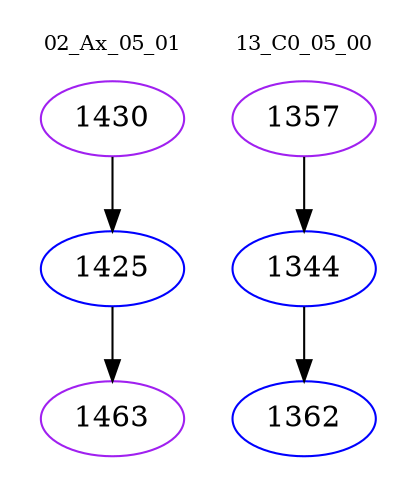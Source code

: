 digraph{
subgraph cluster_0 {
color = white
label = "02_Ax_05_01";
fontsize=10;
T0_1430 [label="1430", color="purple"]
T0_1430 -> T0_1425 [color="black"]
T0_1425 [label="1425", color="blue"]
T0_1425 -> T0_1463 [color="black"]
T0_1463 [label="1463", color="purple"]
}
subgraph cluster_1 {
color = white
label = "13_C0_05_00";
fontsize=10;
T1_1357 [label="1357", color="purple"]
T1_1357 -> T1_1344 [color="black"]
T1_1344 [label="1344", color="blue"]
T1_1344 -> T1_1362 [color="black"]
T1_1362 [label="1362", color="blue"]
}
}
